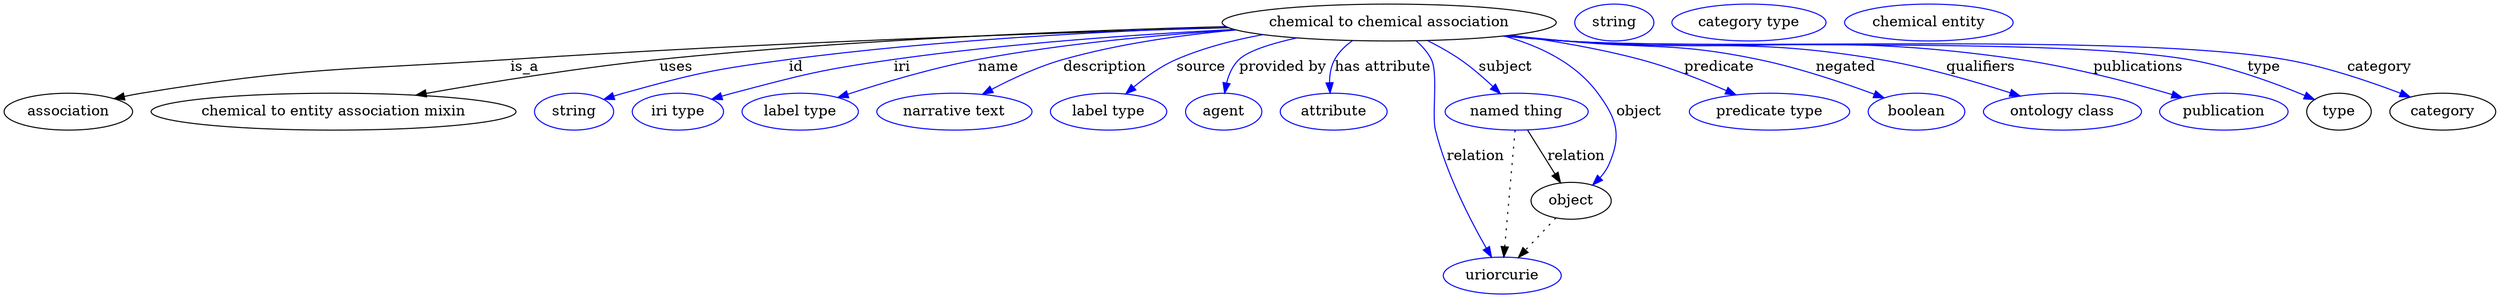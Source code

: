 digraph {
	graph [bb="0,0,2422.7,283"];
	node [label="\N"];
	"chemical to chemical association"	[height=0.5,
		label="chemical to chemical association",
		pos="1347.4,265",
		width=4.5135];
	association	[height=0.5,
		pos="62.394,178",
		width=1.7332];
	"chemical to chemical association" -> association	[label=is_a,
		lp="506.39,221.5",
		pos="e,107.14,190.59 1191.2,260 1019.7,255.05 736.24,245.22 492.39,229 332.96,218.4 292.09,221.76 134.39,196 128.71,195.07 122.81,193.95 \
116.94,192.72"];
	"chemical to entity association mixin"	[height=0.5,
		pos="320.39,178",
		width=4.9287];
	"chemical to chemical association" -> "chemical to entity association mixin"	[label=uses,
		lp="653.89,221.5",
		pos="e,400.54,194.08 1188.8,261.04 1044.6,257.2 826.29,248.5 637.39,229 560.46,221.06 473.74,207.03 410.48,195.85"];
	id	[color=blue,
		height=0.5,
		label=string,
		pos="554.39,178",
		width=1.0652];
	"chemical to chemical association" -> id	[color=blue,
		label=id,
		lp="770.39,221.5",
		pos="e,583.38,189.99 1189.7,260.62 1071.9,256.63 907.02,247.93 763.39,229 690.98,219.46 672.77,215.57 602.39,196 599.29,195.14 596.09,\
194.17 592.89,193.15",
		style=solid];
	iri	[color=blue,
		height=0.5,
		label="iri type",
		pos="655.39,178",
		width=1.2277];
	"chemical to chemical association" -> iri	[color=blue,
		label=iri,
		lp="873.39,221.5",
		pos="e,688.32,190.14 1196.5,258.27 1101.2,253.36 975.69,244.52 865.39,229 794.79,219.06 777.32,214.25 708.39,196 705.02,195.11 701.55,\
194.13 698.07,193.11",
		style=solid];
	name	[color=blue,
		height=0.5,
		label="label type",
		pos="774.39,178",
		width=1.5707];
	"chemical to chemical association" -> name	[color=blue,
		label=name,
		lp="967.39,221.5",
		pos="e,811.02,191.84 1198.3,257.84 1122.7,252.98 1029.6,244.33 947.39,229 903.76,220.86 855.31,206.37 820.81,195.08",
		style=solid];
	description	[color=blue,
		height=0.5,
		label="narrative text",
		pos="924.39,178",
		width=2.0943];
	"chemical to chemical association" -> description	[color=blue,
		label=description,
		lp="1070.9,221.5",
		pos="e,951.75,195 1198.3,257.73 1144.6,252.82 1084.1,244.17 1030.4,229 1006.2,222.17 980.71,210.3 960.78,199.84",
		style=solid];
	source	[color=blue,
		height=0.5,
		label="label type",
		pos="1074.4,178",
		width=1.5707];
	"chemical to chemical association" -> source	[color=blue,
		label=source,
		lp="1164.4,221.5",
		pos="e,1091.1,195.34 1224.5,253.17 1196.1,247.98 1166.6,240.31 1140.4,229 1125.3,222.47 1110.5,211.77 1098.7,201.94",
		style=solid];
	"provided by"	[color=blue,
		height=0.5,
		label=agent,
		pos="1186.4,178",
		width=1.0291];
	"chemical to chemical association" -> "provided by"	[color=blue,
		label="provided by",
		lp="1243.9,221.5",
		pos="e,1187.3,196.08 1257.5,249.97 1232.8,244.52 1210.4,237.51 1201.4,229 1195,222.98 1191.3,214.38 1189.2,206",
		style=solid];
	"has attribute"	[color=blue,
		height=0.5,
		label=attribute,
		pos="1293.4,178",
		width=1.4443];
	"chemical to chemical association" -> "has attribute"	[color=blue,
		label="has attribute",
		lp="1341.4,221.5",
		pos="e,1289.9,196.23 1311.6,247.31 1304.8,242.41 1298.4,236.34 1294.4,229 1290.6,222.2 1289.4,214.06 1289.4,206.33",
		style=solid];
	subject	[color=blue,
		height=0.5,
		label="named thing",
		pos="1471.4,178",
		width=1.9318];
	"chemical to chemical association" -> subject	[color=blue,
		label=subject,
		lp="1460.4,221.5",
		pos="e,1455.5,195.56 1384.6,247.41 1395.2,242.08 1406.6,235.79 1416.4,229 1427.5,221.33 1438.7,211.57 1448.1,202.72",
		style=solid];
	predicate	[color=blue,
		height=0.5,
		label="predicate type",
		pos="1717.4,178",
		width=2.1665];
	"chemical to chemical association" -> predicate	[color=blue,
		label=predicate,
		lp="1668.4,221.5",
		pos="e,1684.7,194.45 1466.1,252.66 1506.3,247.33 1551.2,239.7 1591.4,229 1620.2,221.33 1651.4,209.01 1675.5,198.52",
		style=solid];
	relation	[color=blue,
		height=0.5,
		label=uriorcurie,
		pos="1457.4,18",
		width=1.5887];
	"chemical to chemical association" -> relation	[color=blue,
		label=relation,
		lp="1431.4,134.5",
		pos="e,1446.9,36.019 1373.7,247 1379.5,241.93 1385,235.87 1388.4,229 1395.2,215.24 1388.7,174.91 1392.4,160 1402.9,117.63 1426.1,72.455 \
1441.8,44.97",
		style=solid];
	negated	[color=blue,
		height=0.5,
		label=boolean,
		pos="1860.4,178",
		width=1.2999];
	"chemical to chemical association" -> negated	[color=blue,
		label=negated,
		lp="1791.4,221.5",
		pos="e,1829.1,191.4 1464,252.44 1482.5,250.61 1501.5,248.75 1519.4,247 1602.5,238.89 1624.6,245.99 1706.4,229 1745.6,220.84 1788.9,206.26 \
1819.6,194.95",
		style=solid];
	qualifiers	[color=blue,
		height=0.5,
		label="ontology class",
		pos="2001.4,178",
		width=2.1304];
	"chemical to chemical association" -> qualifiers	[color=blue,
		label=qualifiers,
		lp="1922.9,221.5",
		pos="e,1960.5,193.29 1461.1,252.12 1480.6,250.27 1500.5,248.49 1519.4,247 1654.8,236.32 1690.5,251.59 1824.4,229 1867.9,221.67 1915.9,\
207.71 1951,196.4",
		style=solid];
	publications	[color=blue,
		height=0.5,
		label=publication,
		pos="2158.4,178",
		width=1.7332];
	"chemical to chemical association" -> publications	[color=blue,
		label=publications,
		lp="2076.4,221.5",
		pos="e,2117.9,191.84 1459.7,251.96 1479.6,250.09 1500.1,248.35 1519.4,247 1715.1,233.35 1766.3,257.16 1960.4,229 2011.5,221.59 2068.5,\
206.42 2108.2,194.73",
		style=solid];
	type	[height=0.5,
		pos="2270.4,178",
		width=0.86659];
	"chemical to chemical association" -> type	[color=blue,
		label=type,
		lp="2198.4,221.5",
		pos="e,2246.7,189.79 1458.8,251.86 1478.9,249.99 1499.8,248.26 1519.4,247 1653.6,238.38 1991.8,251.37 2124.4,229 2164.5,222.23 2208.4,\
205.9 2237.5,193.74",
		style=solid];
	category	[height=0.5,
		pos="2371.4,178",
		width=1.4263];
	"chemical to chemical association" -> category	[color=blue,
		label=category,
		lp="2309.9,221.5",
		pos="e,2339.8,192.3 1458.3,251.84 1478.6,249.96 1499.6,248.23 1519.4,247 1674.5,237.35 2065.3,255.41 2218.4,229 2257.4,222.27 2300.1,\
207.68 2330.4,195.98",
		style=solid];
	object	[height=0.5,
		pos="1524.4,91",
		width=1.0832];
	"chemical to chemical association" -> object	[color=blue,
		label=object,
		lp="1590.4,178",
		pos="e,1545.4,106.44 1459,251.86 1493.8,242.26 1528.7,225.41 1550.4,196 1568.8,170.99 1573.7,155.52 1561.4,127 1559.3,122.15 1556.2,117.66 \
1552.6,113.62",
		style=solid];
	subject -> relation	[pos="e,1458.9,36.188 1469.9,159.79 1467.5,132.48 1462.7,78.994 1459.8,46.38",
		style=dotted];
	subject -> object	[label=relation,
		lp="1529.4,134.5",
		pos="e,1514,108.6 1482.1,159.8 1489.8,147.54 1500.2,130.87 1508.7,117.13"];
	association_type	[color=blue,
		height=0.5,
		label=string,
		pos="1566.4,265",
		width=1.0652];
	association_category	[color=blue,
		height=0.5,
		label="category type",
		pos="1697.4,265",
		width=2.0762];
	object -> relation	[pos="e,1473.2,35.702 1509.5,74.243 1500.9,65.127 1489.9,53.465 1480.2,43.208",
		style=dotted];
	"chemical to chemical association_object"	[color=blue,
		height=0.5,
		label="chemical entity",
		pos="1872.4,265",
		width=2.2748];
}
